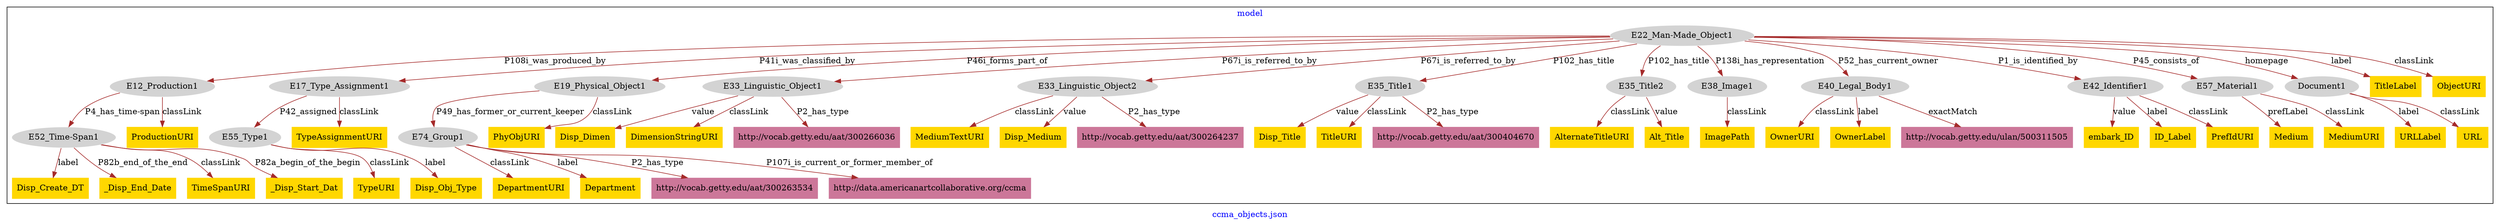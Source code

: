 digraph n0 {
fontcolor="blue"
remincross="true"
label="ccma_objects.json"
subgraph cluster {
label="model"
n2[style="filled",color="white",fillcolor="lightgray",label="E12_Production1"];
n3[style="filled",color="white",fillcolor="lightgray",label="E52_Time-Span1"];
n4[style="filled",color="white",fillcolor="lightgray",label="E17_Type_Assignment1"];
n5[style="filled",color="white",fillcolor="lightgray",label="E55_Type1"];
n6[style="filled",color="white",fillcolor="lightgray",label="E19_Physical_Object1"];
n7[style="filled",color="white",fillcolor="lightgray",label="E74_Group1"];
n8[style="filled",color="white",fillcolor="lightgray",label="E22_Man-Made_Object1"];
n9[style="filled",color="white",fillcolor="lightgray",label="E33_Linguistic_Object1"];
n10[style="filled",color="white",fillcolor="lightgray",label="E33_Linguistic_Object2"];
n11[style="filled",color="white",fillcolor="lightgray",label="E35_Title1"];
n12[style="filled",color="white",fillcolor="lightgray",label="E35_Title2"];
n13[style="filled",color="white",fillcolor="lightgray",label="E38_Image1"];
n14[style="filled",color="white",fillcolor="lightgray",label="E40_Legal_Body1"];
n15[style="filled",color="white",fillcolor="lightgray",label="E42_Identifier1"];
n16[style="filled",color="white",fillcolor="lightgray",label="E57_Material1"];
n17[style="filled",color="white",fillcolor="lightgray",label="Document1"];
n18[shape="plaintext",style="filled",fillcolor="gold",label="Disp_Dimen"];
n19[shape="plaintext",style="filled",fillcolor="gold",label="URLLabel"];
n20[shape="plaintext",style="filled",fillcolor="gold",label="TypeAssignmentURI"];
n21[shape="plaintext",style="filled",fillcolor="gold",label="Disp_Create_DT"];
n22[shape="plaintext",style="filled",fillcolor="gold",label="AlternateTitleURI"];
n23[shape="plaintext",style="filled",fillcolor="gold",label="MediumTextURI"];
n24[shape="plaintext",style="filled",fillcolor="gold",label="Medium"];
n25[shape="plaintext",style="filled",fillcolor="gold",label="PhyObjURI"];
n26[shape="plaintext",style="filled",fillcolor="gold",label="OwnerURI"];
n27[shape="plaintext",style="filled",fillcolor="gold",label="TypeURI"];
n28[shape="plaintext",style="filled",fillcolor="gold",label="DimensionStringURI"];
n29[shape="plaintext",style="filled",fillcolor="gold",label="_Disp_End_Date"];
n30[shape="plaintext",style="filled",fillcolor="gold",label="Disp_Obj_Type"];
n31[shape="plaintext",style="filled",fillcolor="gold",label="Disp_Medium"];
n32[shape="plaintext",style="filled",fillcolor="gold",label="TitleLabel"];
n33[shape="plaintext",style="filled",fillcolor="gold",label="Alt_Title"];
n34[shape="plaintext",style="filled",fillcolor="gold",label="OwnerLabel"];
n35[shape="plaintext",style="filled",fillcolor="gold",label="DepartmentURI"];
n36[shape="plaintext",style="filled",fillcolor="gold",label="ImagePath"];
n37[shape="plaintext",style="filled",fillcolor="gold",label="ObjectURI"];
n38[shape="plaintext",style="filled",fillcolor="gold",label="MediumURI"];
n39[shape="plaintext",style="filled",fillcolor="gold",label="Department"];
n40[shape="plaintext",style="filled",fillcolor="gold",label="embark_ID"];
n41[shape="plaintext",style="filled",fillcolor="gold",label="ID_Label"];
n42[shape="plaintext",style="filled",fillcolor="gold",label="TimeSpanURI"];
n43[shape="plaintext",style="filled",fillcolor="gold",label="_Disp_Start_Dat"];
n44[shape="plaintext",style="filled",fillcolor="gold",label="Disp_Title"];
n45[shape="plaintext",style="filled",fillcolor="gold",label="ProductionURI"];
n46[shape="plaintext",style="filled",fillcolor="gold",label="URL"];
n47[shape="plaintext",style="filled",fillcolor="gold",label="PrefIdURI"];
n48[shape="plaintext",style="filled",fillcolor="gold",label="TitleURI"];
n49[shape="plaintext",style="filled",fillcolor="#CC7799",label="http://vocab.getty.edu/ulan/500311505"];
n50[shape="plaintext",style="filled",fillcolor="#CC7799",label="http://vocab.getty.edu/aat/300263534"];
n51[shape="plaintext",style="filled",fillcolor="#CC7799",label="http://vocab.getty.edu/aat/300264237"];
n52[shape="plaintext",style="filled",fillcolor="#CC7799",label="http://vocab.getty.edu/aat/300404670"];
n53[shape="plaintext",style="filled",fillcolor="#CC7799",label="http://data.americanartcollaborative.org/ccma"];
n54[shape="plaintext",style="filled",fillcolor="#CC7799",label="http://vocab.getty.edu/aat/300266036"];
}
n2 -> n3[color="brown",fontcolor="black",label="P4_has_time-span"]
n4 -> n5[color="brown",fontcolor="black",label="P42_assigned"]
n6 -> n7[color="brown",fontcolor="black",label="P49_has_former_or_current_keeper"]
n8 -> n2[color="brown",fontcolor="black",label="P108i_was_produced_by"]
n8 -> n4[color="brown",fontcolor="black",label="P41i_was_classified_by"]
n8 -> n6[color="brown",fontcolor="black",label="P46i_forms_part_of"]
n8 -> n9[color="brown",fontcolor="black",label="P67i_is_referred_to_by"]
n8 -> n10[color="brown",fontcolor="black",label="P67i_is_referred_to_by"]
n8 -> n11[color="brown",fontcolor="black",label="P102_has_title"]
n8 -> n12[color="brown",fontcolor="black",label="P102_has_title"]
n8 -> n13[color="brown",fontcolor="black",label="P138i_has_representation"]
n8 -> n14[color="brown",fontcolor="black",label="P52_has_current_owner"]
n8 -> n15[color="brown",fontcolor="black",label="P1_is_identified_by"]
n8 -> n16[color="brown",fontcolor="black",label="P45_consists_of"]
n8 -> n17[color="brown",fontcolor="black",label="homepage"]
n9 -> n18[color="brown",fontcolor="black",label="value"]
n17 -> n19[color="brown",fontcolor="black",label="label"]
n4 -> n20[color="brown",fontcolor="black",label="classLink"]
n3 -> n21[color="brown",fontcolor="black",label="label"]
n12 -> n22[color="brown",fontcolor="black",label="classLink"]
n10 -> n23[color="brown",fontcolor="black",label="classLink"]
n16 -> n24[color="brown",fontcolor="black",label="prefLabel"]
n6 -> n25[color="brown",fontcolor="black",label="classLink"]
n14 -> n26[color="brown",fontcolor="black",label="classLink"]
n5 -> n27[color="brown",fontcolor="black",label="classLink"]
n9 -> n28[color="brown",fontcolor="black",label="classLink"]
n3 -> n29[color="brown",fontcolor="black",label="P82b_end_of_the_end"]
n5 -> n30[color="brown",fontcolor="black",label="label"]
n10 -> n31[color="brown",fontcolor="black",label="value"]
n8 -> n32[color="brown",fontcolor="black",label="label"]
n12 -> n33[color="brown",fontcolor="black",label="value"]
n14 -> n34[color="brown",fontcolor="black",label="label"]
n7 -> n35[color="brown",fontcolor="black",label="classLink"]
n13 -> n36[color="brown",fontcolor="black",label="classLink"]
n8 -> n37[color="brown",fontcolor="black",label="classLink"]
n16 -> n38[color="brown",fontcolor="black",label="classLink"]
n7 -> n39[color="brown",fontcolor="black",label="label"]
n15 -> n40[color="brown",fontcolor="black",label="value"]
n15 -> n41[color="brown",fontcolor="black",label="label"]
n3 -> n42[color="brown",fontcolor="black",label="classLink"]
n3 -> n43[color="brown",fontcolor="black",label="P82a_begin_of_the_begin"]
n11 -> n44[color="brown",fontcolor="black",label="value"]
n2 -> n45[color="brown",fontcolor="black",label="classLink"]
n17 -> n46[color="brown",fontcolor="black",label="classLink"]
n15 -> n47[color="brown",fontcolor="black",label="classLink"]
n11 -> n48[color="brown",fontcolor="black",label="classLink"]
n14 -> n49[color="brown",fontcolor="black",label="exactMatch"]
n7 -> n50[color="brown",fontcolor="black",label="P2_has_type"]
n10 -> n51[color="brown",fontcolor="black",label="P2_has_type"]
n11 -> n52[color="brown",fontcolor="black",label="P2_has_type"]
n7 -> n53[color="brown",fontcolor="black",label="P107i_is_current_or_former_member_of"]
n9 -> n54[color="brown",fontcolor="black",label="P2_has_type"]
}

